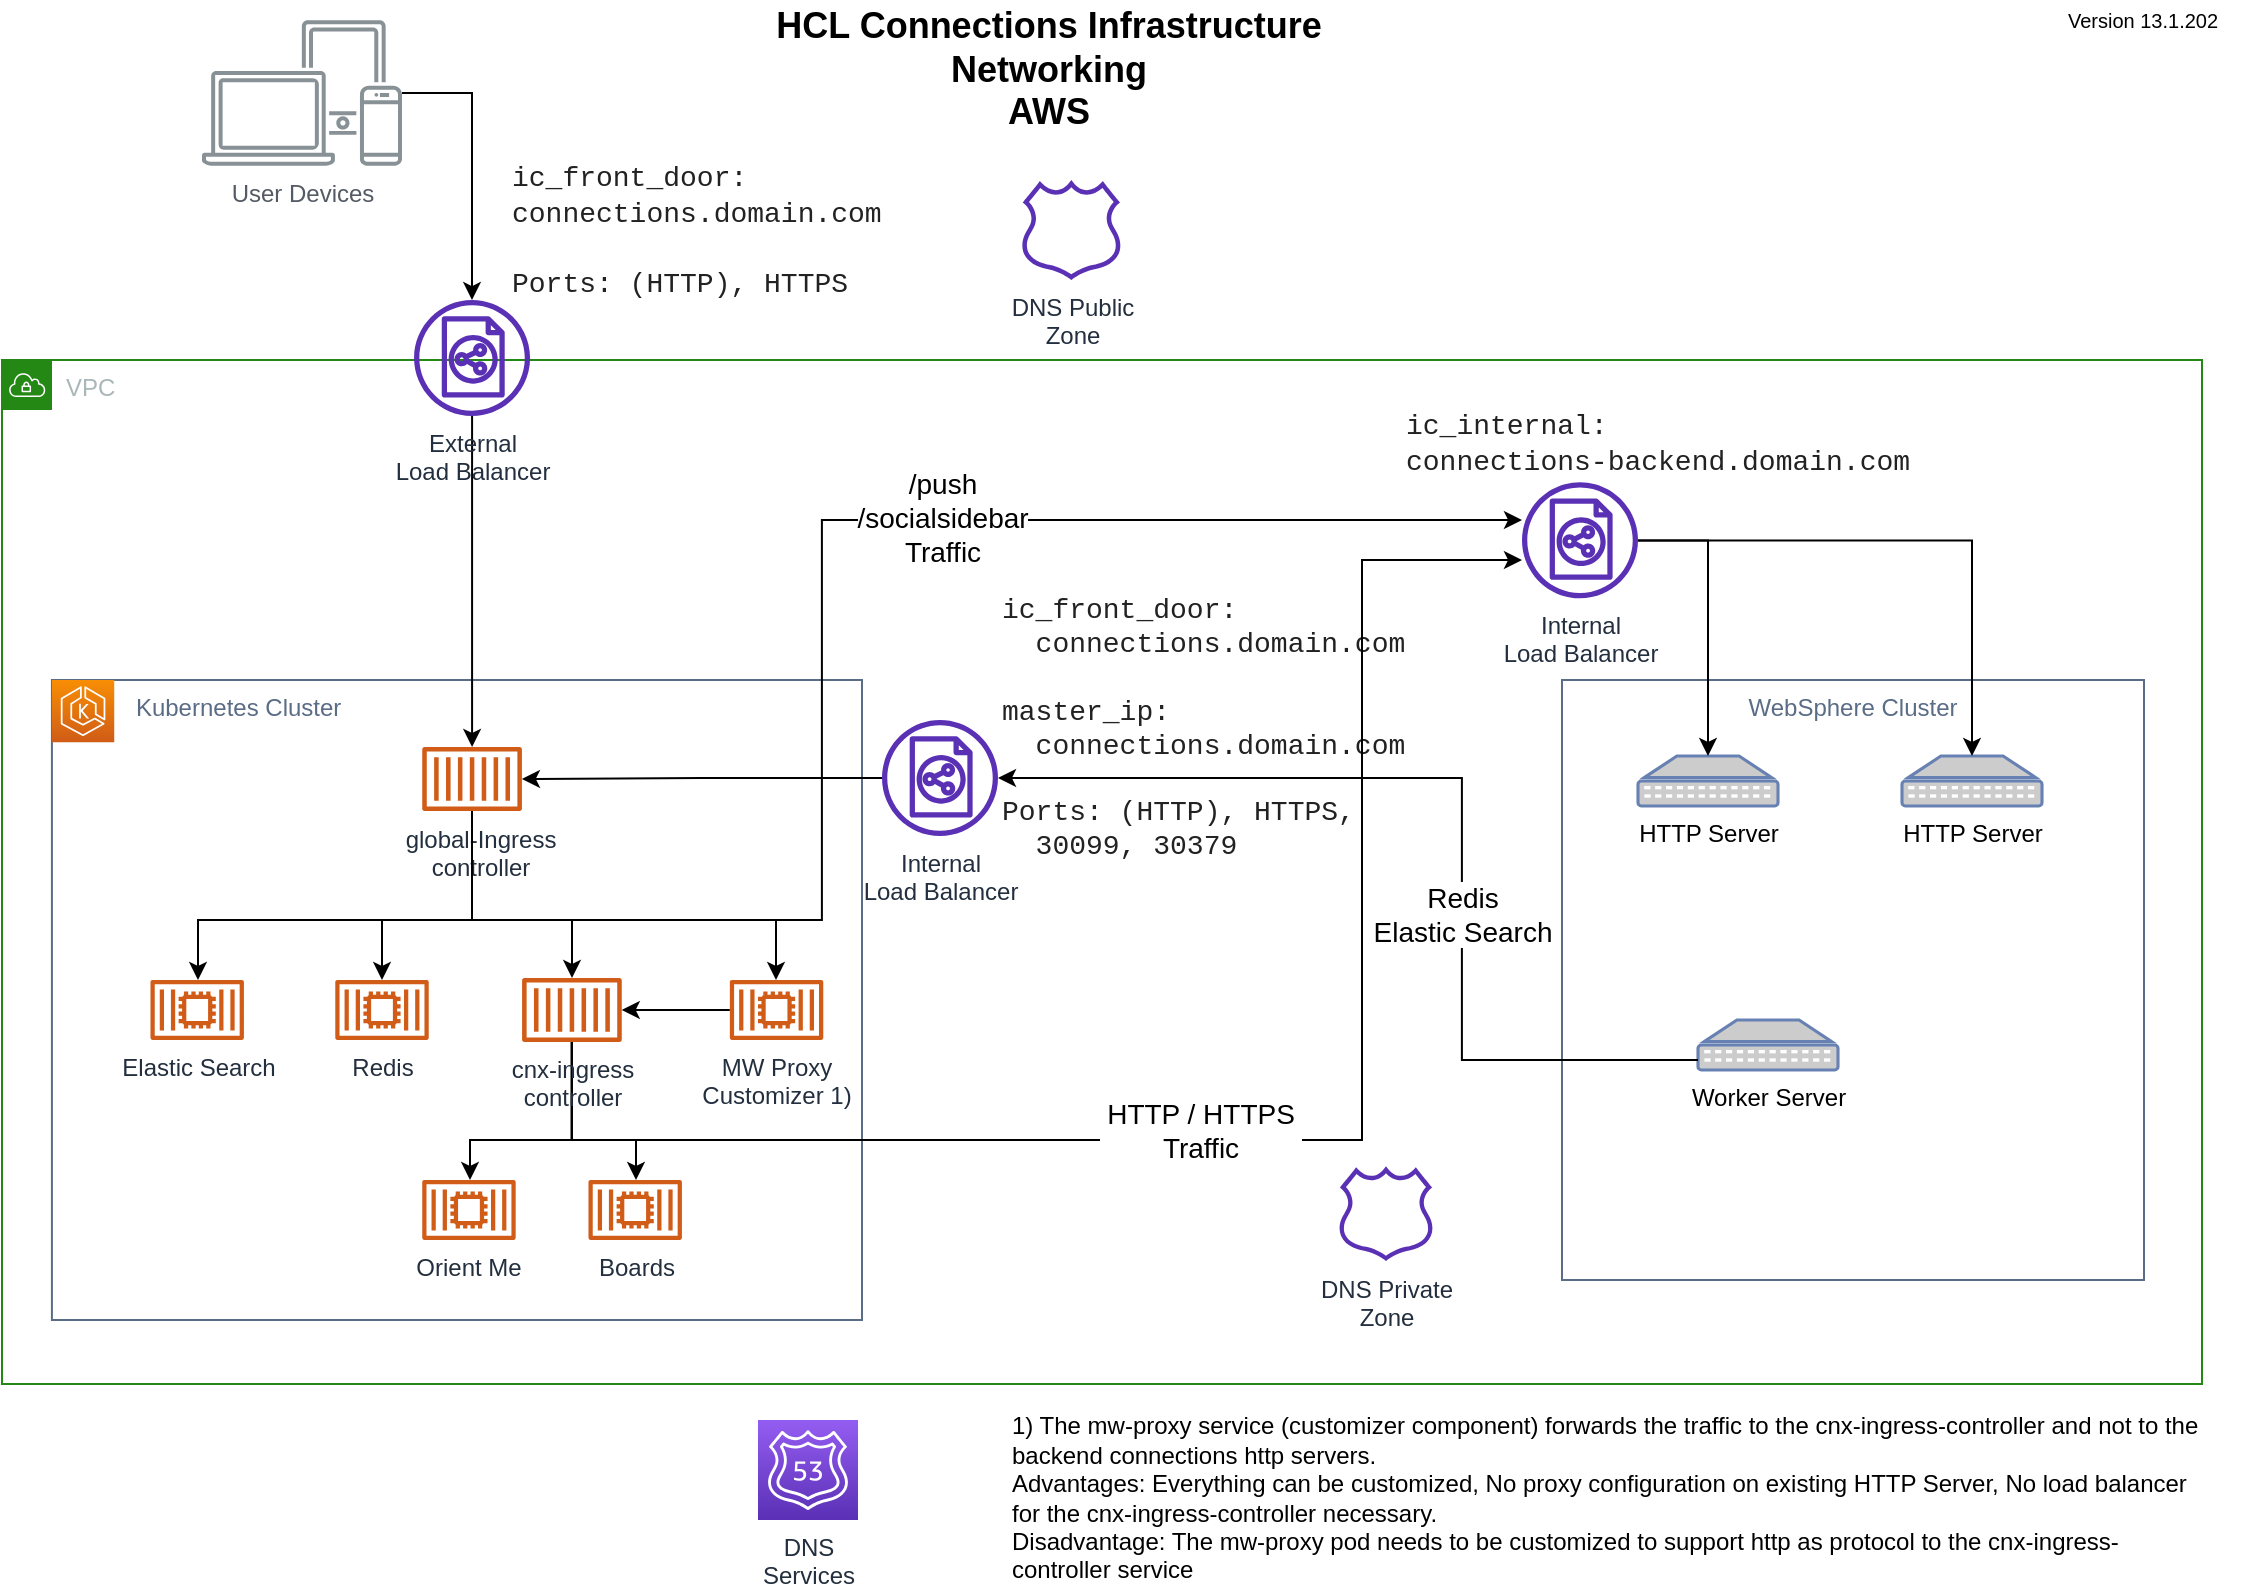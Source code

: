 <mxfile version="12.5.1" type="device"><diagram id="QYeYdDVEyakEJMxaB_WG" name="Page-1"><mxGraphModel dx="1422" dy="713" grid="1" gridSize="10" guides="1" tooltips="1" connect="1" arrows="1" fold="1" page="1" pageScale="1" pageWidth="1169" pageHeight="827" math="0" shadow="0"><root><mxCell id="0"/><mxCell id="1" parent="0"/><mxCell id="8726RKErLVUgxp1xa7y2-68" value="" style="group;align=left;spacingLeft=30;" parent="1" vertex="1" connectable="0"><mxGeometry x="64.96" y="300" width="1075.04" height="412" as="geometry"/></mxCell><mxCell id="8726RKErLVUgxp1xa7y2-8" value="VPC" style="points=[[0,0],[0.25,0],[0.5,0],[0.75,0],[1,0],[1,0.25],[1,0.5],[1,0.75],[1,1],[0.75,1],[0.5,1],[0.25,1],[0,1],[0,0.75],[0,0.5],[0,0.25]];outlineConnect=0;gradientColor=none;html=1;whiteSpace=wrap;fontSize=12;fontStyle=0;shape=mxgraph.aws4.group;grIcon=mxgraph.aws4.group_vpc;strokeColor=#248814;fillColor=none;verticalAlign=top;align=left;spacingLeft=30;fontColor=#AAB7B8;dashed=0;" parent="8726RKErLVUgxp1xa7y2-68" vertex="1"><mxGeometry x="-24.96" y="-100" width="1100" height="512" as="geometry"/></mxCell><mxCell id="8726RKErLVUgxp1xa7y2-9" value="Kubernetes Cluster" style="fillColor=none;strokeColor=#5A6C86;verticalAlign=top;fontStyle=0;fontColor=#5A6C86;spacing=2;spacingLeft=40;align=left;" parent="8726RKErLVUgxp1xa7y2-68" vertex="1"><mxGeometry y="60" width="405.04" height="320" as="geometry"/></mxCell><mxCell id="8726RKErLVUgxp1xa7y2-3" value="" style="outlineConnect=0;fontColor=#232F3E;gradientColor=#F78E04;gradientDirection=north;fillColor=#D05C17;strokeColor=#ffffff;dashed=0;verticalLabelPosition=bottom;verticalAlign=top;align=center;html=1;fontSize=12;fontStyle=0;aspect=fixed;shape=mxgraph.aws4.resourceIcon;resIcon=mxgraph.aws4.eks;" parent="8726RKErLVUgxp1xa7y2-68" vertex="1"><mxGeometry y="60" width="31.157" height="31.157" as="geometry"/></mxCell><mxCell id="LDAPKDRUfqOyqjlZIWqu-2" value="&lt;font face=&quot;Courier New&quot;&gt;&lt;span style=&quot;color: rgb(34 , 34 , 34) ; font-size: 14px ; white-space: pre ; background-color: rgb(255 , 255 , 255)&quot;&gt;ic_front_door:&lt;br&gt;  connections.domain.com&lt;br&gt;&lt;/span&gt;&lt;span style=&quot;color: rgb(34 , 34 , 34) ; font-size: 14px ; white-space: pre ; background-color: rgb(255 , 255 , 255)&quot;&gt;&lt;br&gt;master_ip:&lt;br&gt;&lt;/span&gt;&lt;span style=&quot;color: rgb(34 , 34 , 34) ; font-size: 14px ; white-space: pre ; background-color: rgb(255 , 255 , 255)&quot;&gt;  connections.domain.com&lt;br&gt;&lt;/span&gt;&lt;span style=&quot;color: rgb(34 , 34 , 34) ; font-size: 14px ; white-space: pre ; background-color: rgb(255 , 255 , 255)&quot;&gt;&lt;br&gt;Ports: (HTTP), HTTPS,&lt;br&gt;  30099, &lt;/span&gt;&lt;font color=&quot;#222222&quot;&gt;&lt;span style=&quot;font-size: 14px ; white-space: pre&quot;&gt;30379&lt;/span&gt;&lt;/font&gt;&lt;/font&gt;" style="text;html=1;strokeColor=none;fillColor=none;align=left;verticalAlign=middle;whiteSpace=wrap;rounded=0;" parent="8726RKErLVUgxp1xa7y2-68" vertex="1"><mxGeometry x="473.04" y="19.16" width="210" height="130" as="geometry"/></mxCell><mxCell id="8726RKErLVUgxp1xa7y2-5" value="Internal&lt;br&gt;Load Balancer" style="outlineConnect=0;fontColor=#232F3E;gradientColor=none;fillColor=#5A30B5;strokeColor=none;dashed=0;verticalLabelPosition=bottom;verticalAlign=top;align=center;html=1;fontSize=12;fontStyle=0;aspect=fixed;pointerEvents=1;shape=mxgraph.aws4.classic_load_balancer;" parent="8726RKErLVUgxp1xa7y2-68" vertex="1"><mxGeometry x="415.04" y="80" width="58" height="58" as="geometry"/></mxCell><mxCell id="8726RKErLVUgxp1xa7y2-23" value="WebSphere Cluster" style="fillColor=none;strokeColor=#5A6C86;verticalAlign=top;fontStyle=0;fontColor=#5A6C86;" parent="8726RKErLVUgxp1xa7y2-68" vertex="1"><mxGeometry x="755.04" y="60" width="291" height="300" as="geometry"/></mxCell><mxCell id="8726RKErLVUgxp1xa7y2-24" value="HTTP Server" style="fontColor=#000000;verticalAlign=top;verticalLabelPosition=bottom;labelPosition=center;align=center;html=1;outlineConnect=0;fillColor=#CCCCCC;strokeColor=#6881B3;gradientColor=none;gradientDirection=north;strokeWidth=2;shape=mxgraph.networks.patch_panel;" parent="8726RKErLVUgxp1xa7y2-68" vertex="1"><mxGeometry x="793.04" y="98" width="70" height="25" as="geometry"/></mxCell><mxCell id="8726RKErLVUgxp1xa7y2-25" value="HTTP Server" style="fontColor=#000000;verticalAlign=top;verticalLabelPosition=bottom;labelPosition=center;align=center;html=1;outlineConnect=0;fillColor=#CCCCCC;strokeColor=#6881B3;gradientColor=none;gradientDirection=north;strokeWidth=2;shape=mxgraph.networks.patch_panel;" parent="8726RKErLVUgxp1xa7y2-68" vertex="1"><mxGeometry x="925.04" y="98" width="70" height="25" as="geometry"/></mxCell><mxCell id="8726RKErLVUgxp1xa7y2-30" value="Worker Server" style="fontColor=#000000;verticalAlign=top;verticalLabelPosition=bottom;labelPosition=center;align=center;html=1;outlineConnect=0;fillColor=#CCCCCC;strokeColor=#6881B3;gradientColor=none;gradientDirection=north;strokeWidth=2;shape=mxgraph.networks.patch_panel;" parent="8726RKErLVUgxp1xa7y2-68" vertex="1"><mxGeometry x="823.04" y="230" width="70" height="25" as="geometry"/></mxCell><mxCell id="8726RKErLVUgxp1xa7y2-40" style="edgeStyle=orthogonalEdgeStyle;rounded=0;orthogonalLoop=1;jettySize=auto;html=1;fontSize=10;fontColor=#000000;" parent="8726RKErLVUgxp1xa7y2-68" source="8726RKErLVUgxp1xa7y2-30" target="8726RKErLVUgxp1xa7y2-5" edge="1"><mxGeometry relative="1" as="geometry"><Array as="points"><mxPoint x="705" y="250"/><mxPoint x="705" y="109"/></Array></mxGeometry></mxCell><mxCell id="8726RKErLVUgxp1xa7y2-41" value="Redis&lt;br style=&quot;font-size: 14px;&quot;&gt;Elastic Search" style="text;html=1;align=center;verticalAlign=middle;resizable=0;points=[];labelBackgroundColor=#ffffff;fontSize=14;fontColor=#000000;" parent="8726RKErLVUgxp1xa7y2-40" vertex="1" connectable="0"><mxGeometry x="-0.386" y="-42" relative="1" as="geometry"><mxPoint x="-42" y="-41" as="offset"/></mxGeometry></mxCell><mxCell id="8726RKErLVUgxp1xa7y2-26" value="Internal&lt;br&gt;Load Balancer" style="outlineConnect=0;fontColor=#232F3E;gradientColor=none;fillColor=#5A30B5;strokeColor=none;dashed=0;verticalLabelPosition=bottom;verticalAlign=top;align=center;html=1;fontSize=12;fontStyle=0;aspect=fixed;pointerEvents=1;shape=mxgraph.aws4.classic_load_balancer;" parent="8726RKErLVUgxp1xa7y2-68" vertex="1"><mxGeometry x="735.04" y="-38.84" width="58" height="58" as="geometry"/></mxCell><mxCell id="8726RKErLVUgxp1xa7y2-37" style="edgeStyle=orthogonalEdgeStyle;rounded=0;orthogonalLoop=1;jettySize=auto;html=1;entryX=0.5;entryY=0;entryDx=0;entryDy=0;entryPerimeter=0;fontSize=10;fontColor=#000000;" parent="8726RKErLVUgxp1xa7y2-68" source="8726RKErLVUgxp1xa7y2-26" target="8726RKErLVUgxp1xa7y2-25" edge="1"><mxGeometry relative="1" as="geometry"/></mxCell><mxCell id="8726RKErLVUgxp1xa7y2-38" style="edgeStyle=orthogonalEdgeStyle;rounded=0;orthogonalLoop=1;jettySize=auto;html=1;entryX=0.5;entryY=0;entryDx=0;entryDy=0;entryPerimeter=0;fontSize=10;fontColor=#000000;" parent="8726RKErLVUgxp1xa7y2-68" source="8726RKErLVUgxp1xa7y2-26" target="8726RKErLVUgxp1xa7y2-24" edge="1"><mxGeometry relative="1" as="geometry"><Array as="points"><mxPoint x="828" y="-10"/></Array></mxGeometry></mxCell><mxCell id="LDAPKDRUfqOyqjlZIWqu-3" value="&lt;span style=&quot;color: rgb(34 , 34 , 34) ; font-size: 14px ; white-space: pre ; background-color: rgb(255 , 255 , 255)&quot;&gt;&lt;font face=&quot;Courier New&quot;&gt;ic_internal&lt;/font&gt;&lt;/span&gt;&lt;span style=&quot;color: rgb(34 , 34 , 34) ; font-size: 14px ; white-space: pre ; background-color: rgb(255 , 255 , 255)&quot;&gt;&lt;font face=&quot;Courier New&quot;&gt;:&lt;br&gt;connections-backend.domain.com&lt;/font&gt;&lt;font face=&quot;monaco, bitstream vera sans mono, lucida console, terminal, monospace&quot;&gt;&lt;br&gt;&lt;/font&gt;&lt;/span&gt;" style="text;html=1;strokeColor=none;fillColor=none;align=left;verticalAlign=middle;whiteSpace=wrap;rounded=0;" parent="8726RKErLVUgxp1xa7y2-68" vertex="1"><mxGeometry x="675.04" y="-78.84" width="280" height="40" as="geometry"/></mxCell><mxCell id="NR3hSg0Ct20qlxMBSQKd-1" style="edgeStyle=orthogonalEdgeStyle;rounded=0;orthogonalLoop=1;jettySize=auto;html=1;" parent="8726RKErLVUgxp1xa7y2-68" source="8726RKErLVUgxp1xa7y2-19" target="8726RKErLVUgxp1xa7y2-26" edge="1"><mxGeometry relative="1" as="geometry"><Array as="points"><mxPoint x="210" y="180"/><mxPoint x="385" y="180"/><mxPoint x="385" y="-20"/></Array></mxGeometry></mxCell><mxCell id="NR3hSg0Ct20qlxMBSQKd-2" value="/push&lt;br&gt;/socialsidebar&lt;br style=&quot;font-size: 14px&quot;&gt;Traffic" style="text;html=1;align=center;verticalAlign=middle;resizable=0;points=[];labelBackgroundColor=#ffffff;fontSize=14;" parent="NR3hSg0Ct20qlxMBSQKd-1" vertex="1" connectable="0"><mxGeometry x="0.256" y="1" relative="1" as="geometry"><mxPoint as="offset"/></mxGeometry></mxCell><mxCell id="8726RKErLVUgxp1xa7y2-19" value="global-Ingress&lt;br&gt;controller" style="outlineConnect=0;fontColor=#232F3E;gradientColor=none;fillColor=#D05C17;strokeColor=none;dashed=0;verticalLabelPosition=bottom;verticalAlign=top;align=center;html=1;fontSize=12;fontStyle=0;aspect=fixed;pointerEvents=1;shape=mxgraph.aws4.container_1;spacingLeft=7;" parent="8726RKErLVUgxp1xa7y2-68" vertex="1"><mxGeometry x="185.12" y="93.5" width="49.92" height="32" as="geometry"/></mxCell><mxCell id="8726RKErLVUgxp1xa7y2-39" style="edgeStyle=orthogonalEdgeStyle;rounded=0;orthogonalLoop=1;jettySize=auto;html=1;fontSize=10;fontColor=#000000;" parent="8726RKErLVUgxp1xa7y2-68" source="8726RKErLVUgxp1xa7y2-5" target="8726RKErLVUgxp1xa7y2-19" edge="1"><mxGeometry relative="1" as="geometry"/></mxCell><mxCell id="8726RKErLVUgxp1xa7y2-34" style="edgeStyle=orthogonalEdgeStyle;rounded=0;orthogonalLoop=1;jettySize=auto;html=1;fontSize=10;fontColor=#000000;" parent="1" source="8726RKErLVUgxp1xa7y2-6" target="8726RKErLVUgxp1xa7y2-19" edge="1"><mxGeometry relative="1" as="geometry"/></mxCell><mxCell id="8726RKErLVUgxp1xa7y2-6" value="External&lt;br&gt;Load Balancer" style="outlineConnect=0;fontColor=#232F3E;gradientColor=none;fillColor=#5A30B5;strokeColor=none;dashed=0;verticalLabelPosition=bottom;verticalAlign=top;align=center;html=1;fontSize=12;fontStyle=0;aspect=fixed;pointerEvents=1;shape=mxgraph.aws4.classic_load_balancer;" parent="1" vertex="1"><mxGeometry x="246.04" y="170" width="58" height="58" as="geometry"/></mxCell><mxCell id="8726RKErLVUgxp1xa7y2-43" style="edgeStyle=orthogonalEdgeStyle;rounded=0;orthogonalLoop=1;jettySize=auto;html=1;fontSize=14;fontColor=#000000;" parent="1" source="8726RKErLVUgxp1xa7y2-10" target="8726RKErLVUgxp1xa7y2-6" edge="1"><mxGeometry relative="1" as="geometry"/></mxCell><mxCell id="8726RKErLVUgxp1xa7y2-10" value="User Devices" style="outlineConnect=0;gradientColor=none;fontColor=#545B64;strokeColor=none;fillColor=#879196;dashed=0;verticalLabelPosition=bottom;verticalAlign=top;align=center;html=1;fontSize=12;fontStyle=0;aspect=fixed;shape=mxgraph.aws4.illustration_devices;pointerEvents=1" parent="1" vertex="1"><mxGeometry x="140" y="30" width="100" height="73" as="geometry"/></mxCell><mxCell id="8726RKErLVUgxp1xa7y2-11" value="HCL Connections Infrastructure&lt;br style=&quot;font-size: 18px&quot;&gt;Networking&lt;br&gt;AWS" style="text;html=1;resizable=0;autosize=1;align=center;verticalAlign=middle;points=[];fillColor=none;strokeColor=none;rounded=0;fontSize=18;fontStyle=1" parent="1" vertex="1"><mxGeometry x="418" y="20" width="290" height="70" as="geometry"/></mxCell><mxCell id="8726RKErLVUgxp1xa7y2-12" value="Version 13.1.202" style="text;html=1;resizable=0;autosize=1;align=center;verticalAlign=middle;points=[];fillColor=none;strokeColor=none;rounded=0;fontSize=10;" parent="1" vertex="1"><mxGeometry x="1060" y="20" width="100" height="20" as="geometry"/></mxCell><mxCell id="8726RKErLVUgxp1xa7y2-57" style="edgeStyle=orthogonalEdgeStyle;rounded=0;orthogonalLoop=1;jettySize=auto;html=1;fontSize=14;fontColor=#000000;" parent="1" source="8726RKErLVUgxp1xa7y2-19" target="8726RKErLVUgxp1xa7y2-56" edge="1"><mxGeometry relative="1" as="geometry"><Array as="points"><mxPoint x="275" y="480"/><mxPoint x="138" y="480"/></Array></mxGeometry></mxCell><mxCell id="8726RKErLVUgxp1xa7y2-58" style="edgeStyle=orthogonalEdgeStyle;rounded=0;orthogonalLoop=1;jettySize=auto;html=1;fontSize=14;fontColor=#000000;" parent="1" source="8726RKErLVUgxp1xa7y2-19" target="8726RKErLVUgxp1xa7y2-55" edge="1"><mxGeometry relative="1" as="geometry"><Array as="points"><mxPoint x="275" y="480"/><mxPoint x="230" y="480"/></Array></mxGeometry></mxCell><mxCell id="8726RKErLVUgxp1xa7y2-59" style="edgeStyle=orthogonalEdgeStyle;rounded=0;orthogonalLoop=1;jettySize=auto;html=1;fontSize=14;fontColor=#000000;" parent="1" source="8726RKErLVUgxp1xa7y2-19" target="8726RKErLVUgxp1xa7y2-20" edge="1"><mxGeometry relative="1" as="geometry"><Array as="points"><mxPoint x="275" y="480"/><mxPoint x="325" y="480"/></Array></mxGeometry></mxCell><mxCell id="8726RKErLVUgxp1xa7y2-60" style="edgeStyle=orthogonalEdgeStyle;rounded=0;orthogonalLoop=1;jettySize=auto;html=1;fontSize=14;fontColor=#000000;" parent="1" source="8726RKErLVUgxp1xa7y2-19" target="8726RKErLVUgxp1xa7y2-44" edge="1"><mxGeometry relative="1" as="geometry"><Array as="points"><mxPoint x="275" y="480"/><mxPoint x="427" y="480"/></Array></mxGeometry></mxCell><mxCell id="8726RKErLVUgxp1xa7y2-52" style="edgeStyle=orthogonalEdgeStyle;rounded=0;orthogonalLoop=1;jettySize=auto;html=1;fontSize=14;fontColor=#000000;" parent="1" source="8726RKErLVUgxp1xa7y2-20" target="8726RKErLVUgxp1xa7y2-26" edge="1"><mxGeometry relative="1" as="geometry"><Array as="points"><mxPoint x="325" y="590"/><mxPoint x="720" y="590"/><mxPoint x="720" y="300"/></Array></mxGeometry></mxCell><mxCell id="8726RKErLVUgxp1xa7y2-53" value="&amp;nbsp;HTTP / HTTPS&amp;nbsp;&lt;br&gt;Traffic" style="text;html=1;align=center;verticalAlign=middle;resizable=0;points=[];labelBackgroundColor=#ffffff;fontSize=14;fontColor=#000000;" parent="8726RKErLVUgxp1xa7y2-52" vertex="1" connectable="0"><mxGeometry x="0.137" relative="1" as="geometry"><mxPoint x="-81" y="13.97" as="offset"/></mxGeometry></mxCell><mxCell id="8726RKErLVUgxp1xa7y2-63" style="edgeStyle=orthogonalEdgeStyle;rounded=0;orthogonalLoop=1;jettySize=auto;html=1;fontSize=14;fontColor=#000000;" parent="1" source="8726RKErLVUgxp1xa7y2-20" target="8726RKErLVUgxp1xa7y2-54" edge="1"><mxGeometry relative="1" as="geometry"><Array as="points"><mxPoint x="325" y="590"/><mxPoint x="274" y="590"/></Array></mxGeometry></mxCell><mxCell id="8726RKErLVUgxp1xa7y2-64" style="edgeStyle=orthogonalEdgeStyle;rounded=0;orthogonalLoop=1;jettySize=auto;html=1;fontSize=14;fontColor=#000000;" parent="1" source="8726RKErLVUgxp1xa7y2-20" target="8726RKErLVUgxp1xa7y2-61" edge="1"><mxGeometry relative="1" as="geometry"><Array as="points"><mxPoint x="325" y="590"/><mxPoint x="357" y="590"/></Array></mxGeometry></mxCell><mxCell id="8726RKErLVUgxp1xa7y2-20" value="cnx-ingress&lt;br&gt;controller" style="outlineConnect=0;fontColor=#232F3E;gradientColor=none;fillColor=#D05C17;strokeColor=none;dashed=0;verticalLabelPosition=bottom;verticalAlign=top;align=center;html=1;fontSize=12;fontStyle=0;aspect=fixed;pointerEvents=1;shape=mxgraph.aws4.container_1;" parent="1" vertex="1"><mxGeometry x="300" y="509" width="49.92" height="32" as="geometry"/></mxCell><mxCell id="LDAPKDRUfqOyqjlZIWqu-9" style="edgeStyle=orthogonalEdgeStyle;rounded=0;orthogonalLoop=1;jettySize=auto;html=1;" parent="1" source="8726RKErLVUgxp1xa7y2-44" target="8726RKErLVUgxp1xa7y2-20" edge="1"><mxGeometry relative="1" as="geometry"/></mxCell><mxCell id="8726RKErLVUgxp1xa7y2-44" value="MW Proxy&lt;br&gt;Customizer 1)" style="outlineConnect=0;fontColor=#232F3E;gradientColor=none;fillColor=#D05C17;strokeColor=none;dashed=0;verticalLabelPosition=bottom;verticalAlign=top;align=center;html=1;fontSize=12;fontStyle=0;aspect=fixed;pointerEvents=1;shape=mxgraph.aws4.container_2;" parent="1" vertex="1"><mxGeometry x="403.88" y="510" width="46.8" height="30" as="geometry"/></mxCell><mxCell id="8726RKErLVUgxp1xa7y2-54" value="Orient Me" style="outlineConnect=0;fontColor=#232F3E;gradientColor=none;fillColor=#D05C17;strokeColor=none;dashed=0;verticalLabelPosition=bottom;verticalAlign=top;align=center;html=1;fontSize=12;fontStyle=0;aspect=fixed;pointerEvents=1;shape=mxgraph.aws4.container_2;" parent="1" vertex="1"><mxGeometry x="250.08" y="610" width="46.8" height="30" as="geometry"/></mxCell><mxCell id="8726RKErLVUgxp1xa7y2-55" value="Redis" style="outlineConnect=0;fontColor=#232F3E;gradientColor=none;fillColor=#D05C17;strokeColor=none;dashed=0;verticalLabelPosition=bottom;verticalAlign=top;align=center;html=1;fontSize=12;fontStyle=0;aspect=fixed;pointerEvents=1;shape=mxgraph.aws4.container_2;" parent="1" vertex="1"><mxGeometry x="206.6" y="510" width="46.8" height="30" as="geometry"/></mxCell><mxCell id="8726RKErLVUgxp1xa7y2-56" value="Elastic Search" style="outlineConnect=0;fontColor=#232F3E;gradientColor=none;fillColor=#D05C17;strokeColor=none;dashed=0;verticalLabelPosition=bottom;verticalAlign=top;align=center;html=1;fontSize=12;fontStyle=0;aspect=fixed;pointerEvents=1;shape=mxgraph.aws4.container_2;" parent="1" vertex="1"><mxGeometry x="114.2" y="510" width="46.8" height="30" as="geometry"/></mxCell><mxCell id="8726RKErLVUgxp1xa7y2-61" value="Boards" style="outlineConnect=0;fontColor=#232F3E;gradientColor=none;fillColor=#D05C17;strokeColor=none;dashed=0;verticalLabelPosition=bottom;verticalAlign=top;align=center;html=1;fontSize=12;fontStyle=0;aspect=fixed;pointerEvents=1;shape=mxgraph.aws4.container_2;" parent="1" vertex="1"><mxGeometry x="333.2" y="610" width="46.8" height="30" as="geometry"/></mxCell><mxCell id="8726RKErLVUgxp1xa7y2-70" value="DNS Public&lt;br&gt;Zone" style="outlineConnect=0;fontColor=#232F3E;gradientColor=none;fillColor=#5A30B5;strokeColor=none;dashed=0;verticalLabelPosition=bottom;verticalAlign=top;align=center;html=1;fontSize=12;fontStyle=0;aspect=fixed;pointerEvents=1;shape=mxgraph.aws4.hosted_zone;" parent="1" vertex="1"><mxGeometry x="549.35" y="110" width="50.65" height="50" as="geometry"/></mxCell><mxCell id="8726RKErLVUgxp1xa7y2-71" value="DNS Private&lt;br&gt;Zone" style="outlineConnect=0;fontColor=#232F3E;gradientColor=none;fillColor=#5A30B5;strokeColor=none;dashed=0;verticalLabelPosition=bottom;verticalAlign=top;align=center;html=1;fontSize=12;fontStyle=0;aspect=fixed;pointerEvents=1;shape=mxgraph.aws4.hosted_zone;" parent="1" vertex="1"><mxGeometry x="708" y="603.12" width="48" height="47.38" as="geometry"/></mxCell><mxCell id="8726RKErLVUgxp1xa7y2-72" value="DNS&lt;br&gt;Services" style="outlineConnect=0;fontColor=#232F3E;gradientColor=#945DF2;gradientDirection=north;fillColor=#5A30B5;strokeColor=#ffffff;dashed=0;verticalLabelPosition=bottom;verticalAlign=top;align=center;html=1;fontSize=12;fontStyle=0;aspect=fixed;shape=mxgraph.aws4.resourceIcon;resIcon=mxgraph.aws4.route_53;" parent="1" vertex="1"><mxGeometry x="418" y="730" width="50" height="50" as="geometry"/></mxCell><mxCell id="LDAPKDRUfqOyqjlZIWqu-1" value="&lt;span style=&quot;color: rgb(34 , 34 , 34) ; font-size: 14px ; white-space: pre ; background-color: rgb(255 , 255 , 255)&quot;&gt;&lt;font face=&quot;Courier New&quot;&gt;ic_front_door:&lt;br&gt;connections.domain.com&lt;br&gt;&lt;br&gt;Ports: (HTTP), HTTPS&lt;/font&gt;&lt;font face=&quot;monaco, bitstream vera sans mono, lucida console, terminal, monospace&quot;&gt;&lt;br&gt;&lt;/font&gt;&lt;/span&gt;" style="text;html=1;strokeColor=none;fillColor=none;align=left;verticalAlign=middle;whiteSpace=wrap;rounded=0;" parent="1" vertex="1"><mxGeometry x="293" y="110" width="197" height="50" as="geometry"/></mxCell><mxCell id="LDAPKDRUfqOyqjlZIWqu-8" value="1) The mw-proxy service (customizer component) forwards the traffic to the cnx-ingress-controller and not to the backend connections http servers.&amp;nbsp;&lt;br&gt;Advantages: Everything can be customized, No proxy configuration on existing HTTP Server, No load balancer for the cnx-ingress-controller necessary.&lt;br&gt;Disadvantage: The mw-proxy pod needs to be customized to support http as protocol to the cnx-ingress-controller service" style="text;html=1;strokeColor=none;fillColor=none;align=left;verticalAlign=middle;whiteSpace=wrap;rounded=0;" parent="1" vertex="1"><mxGeometry x="543" y="728" width="597" height="82" as="geometry"/></mxCell></root></mxGraphModel></diagram></mxfile>